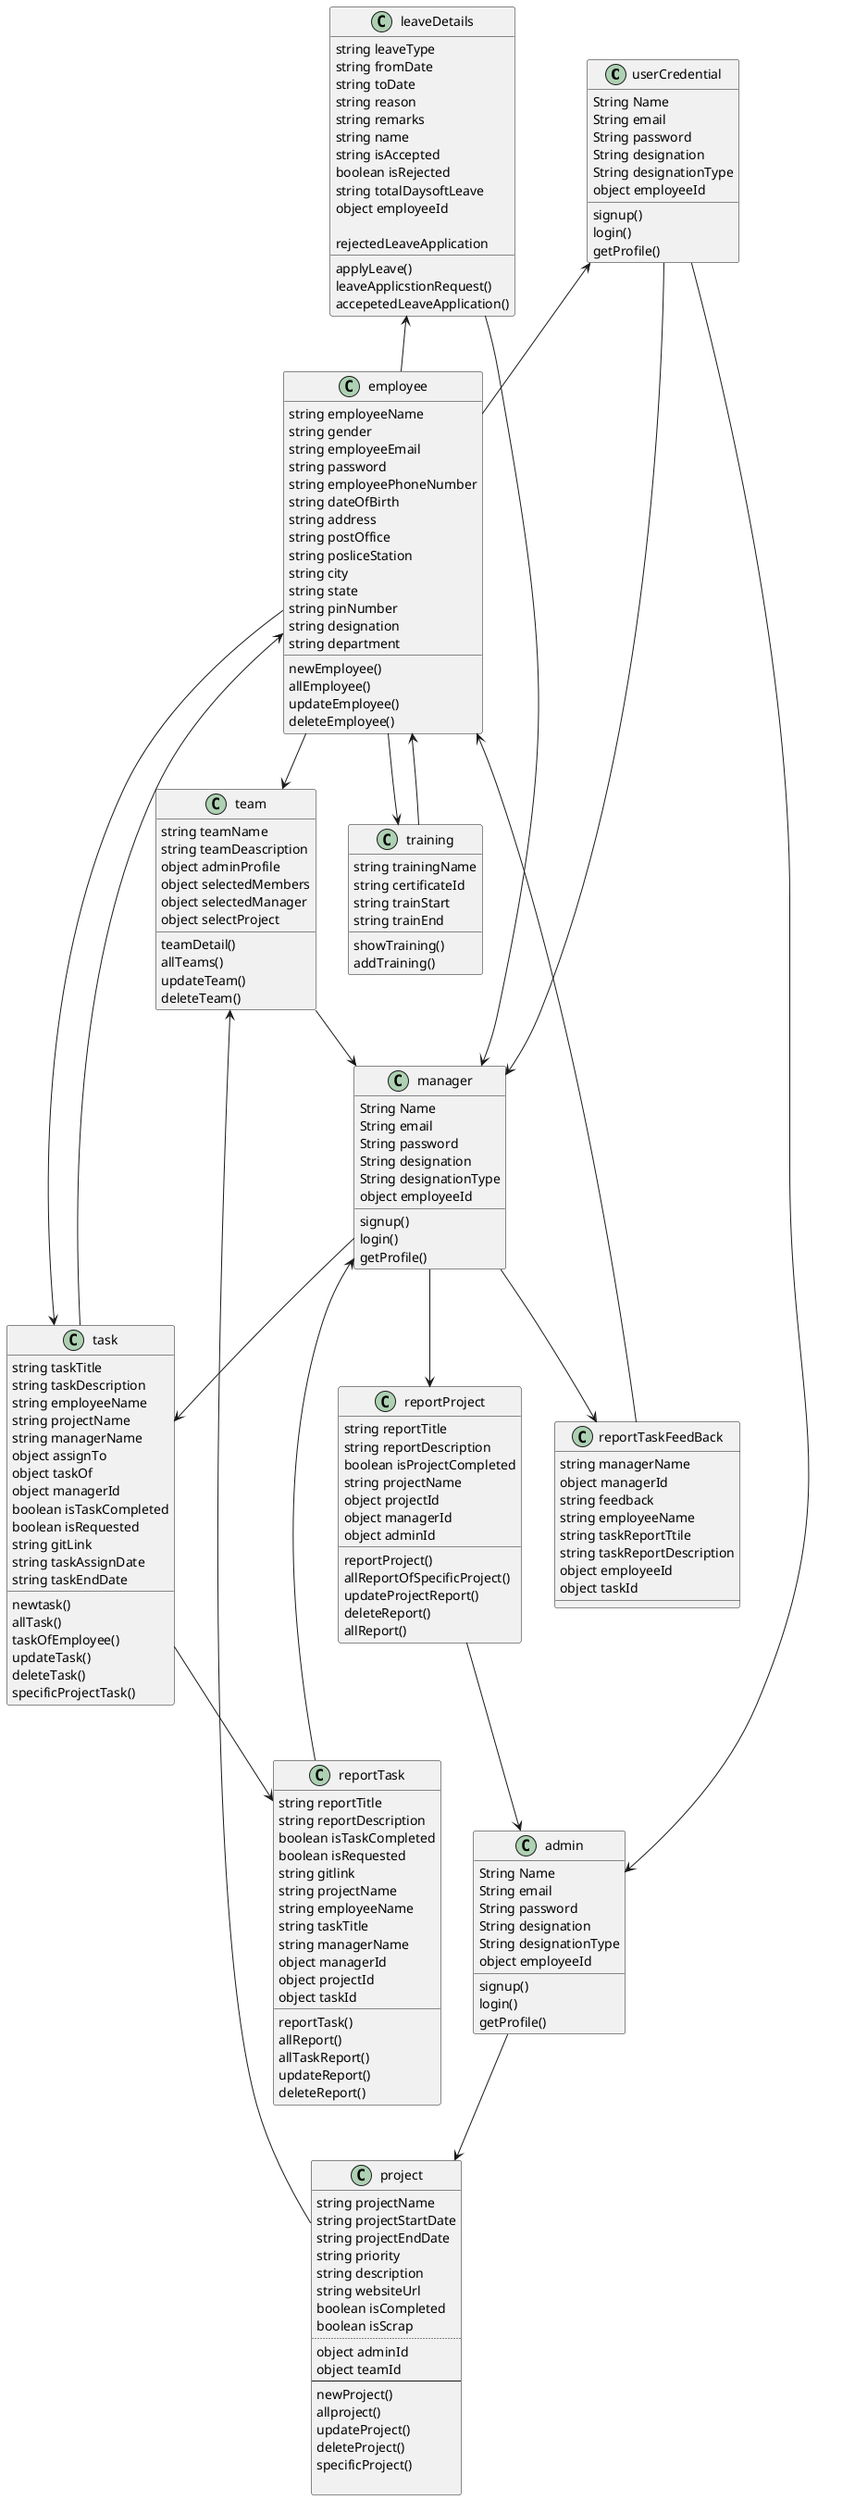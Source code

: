 @startuml Crm 
   class userCredential{
     String Name
     String email
     String password
     String designation
     String designationType
     object employeeId

     signup()
     login()
     getProfile()
   }

   class admin{
     String Name
     String email
     String password
     String designation
     String designationType
     object employeeId

     signup()
     login()
     getProfile()
   }

    class manager{
     String Name
     String email
     String password
     String designation
     String designationType
     object employeeId

     signup()
     login()
     getProfile()
   }

   class employee{
    string employeeName
    string gender
    string employeeEmail
    string password
    string employeePhoneNumber
    string dateOfBirth
    string address
    string postOffice
    string posliceStation
    string city
    string state 
    string pinNumber
    string designation
    string department 

    newEmployee()
    allEmployee()
    updateEmployee()
    deleteEmployee()
   }


   class project{
     string projectName
     string projectStartDate
     string projectEndDate
     string priority
     string description
     string websiteUrl
     boolean isCompleted
     boolean isScrap
     ..
     object adminId
     object teamId
    --
     newProject()
     allproject()
     updateProject()
     deleteProject()
     specificProject()
     
   }

   class team{
    string teamName
    string teamDeascription
    object adminProfile
    object selectedMembers
    object selectedManager
    object selectProject
    teamDetail()
    allTeams()
    updateTeam()
    deleteTeam()
   }

   class task{
    string taskTitle
    string taskDescription
    string employeeName
    string projectName
    string managerName
    object assignTo
    object taskOf
    object managerId
    boolean isTaskCompleted
    boolean isRequested
    string gitLink
    string taskAssignDate
    string taskEndDate
    newtask()
    allTask()
    taskOfEmployee()
    updateTask()
    deleteTask()
    specificProjectTask()
   }


   class reportTask{
     string reportTitle
     string reportDescription
     boolean isTaskCompleted
     boolean isRequested
     string gitlink
     string projectName
     string employeeName
     string taskTitle 
     string managerName
     object managerId
     object projectId
     object taskId 

     reportTask()
     allReport()
     allTaskReport()
     updateReport()
     deleteReport()
   }

   class reportTaskFeedBack{
    string managerName
    object managerId
    string feedback 
    string employeeName
    string taskReportTtile 
    string taskReportDescription
    object employeeId
    object taskId 
   }


   class reportProject{
    string reportTitle
    string reportDescription
    boolean isProjectCompleted
    string projectName
    object projectId
    object managerId
    object adminId

    reportProject()
    allReportOfSpecificProject()
    updateProjectReport()
    deleteReport()
    allReport() 
   }

   class leaveDetails{
    string leaveType
    string fromDate
    string toDate
    string reason
    string remarks
    string name
    string isAccepted
    boolean isRejected
    string totalDaysoftLeave
    object employeeId

    applyLeave()
    leaveApplicstionRequest()
    accepetedLeaveApplication()
    rejectedLeaveApplication
   }

   class training{
    string trainingName
    string certificateId
    string trainStart
    string trainEnd

    showTraining()
    addTraining()
   }



    admin <-- userCredential

    manager <-- userCredential

    userCredential <-- employee

    admin  --> project 

    employee --> team 

    team --> manager

    project --> team 

    manager --> task 

    task --> employee

    employee --> task

    task  --> reportTask

    reportTask --> manager  

    manager --> reportProject

    reportProject --> admin

    manager --> reportTaskFeedBack

    reportTaskFeedBack --> employee 

    leaveDetails <-- employee  

    leaveDetails --> manager 

    employee --> training
    training --> employee



  '  note left: this is second class

  '  myClass <... thirdClass
@enduml